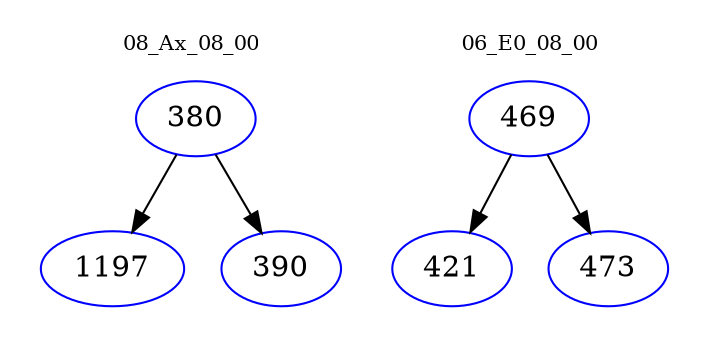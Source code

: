 digraph{
subgraph cluster_0 {
color = white
label = "08_Ax_08_00";
fontsize=10;
T0_380 [label="380", color="blue"]
T0_380 -> T0_1197 [color="black"]
T0_1197 [label="1197", color="blue"]
T0_380 -> T0_390 [color="black"]
T0_390 [label="390", color="blue"]
}
subgraph cluster_1 {
color = white
label = "06_E0_08_00";
fontsize=10;
T1_469 [label="469", color="blue"]
T1_469 -> T1_421 [color="black"]
T1_421 [label="421", color="blue"]
T1_469 -> T1_473 [color="black"]
T1_473 [label="473", color="blue"]
}
}
